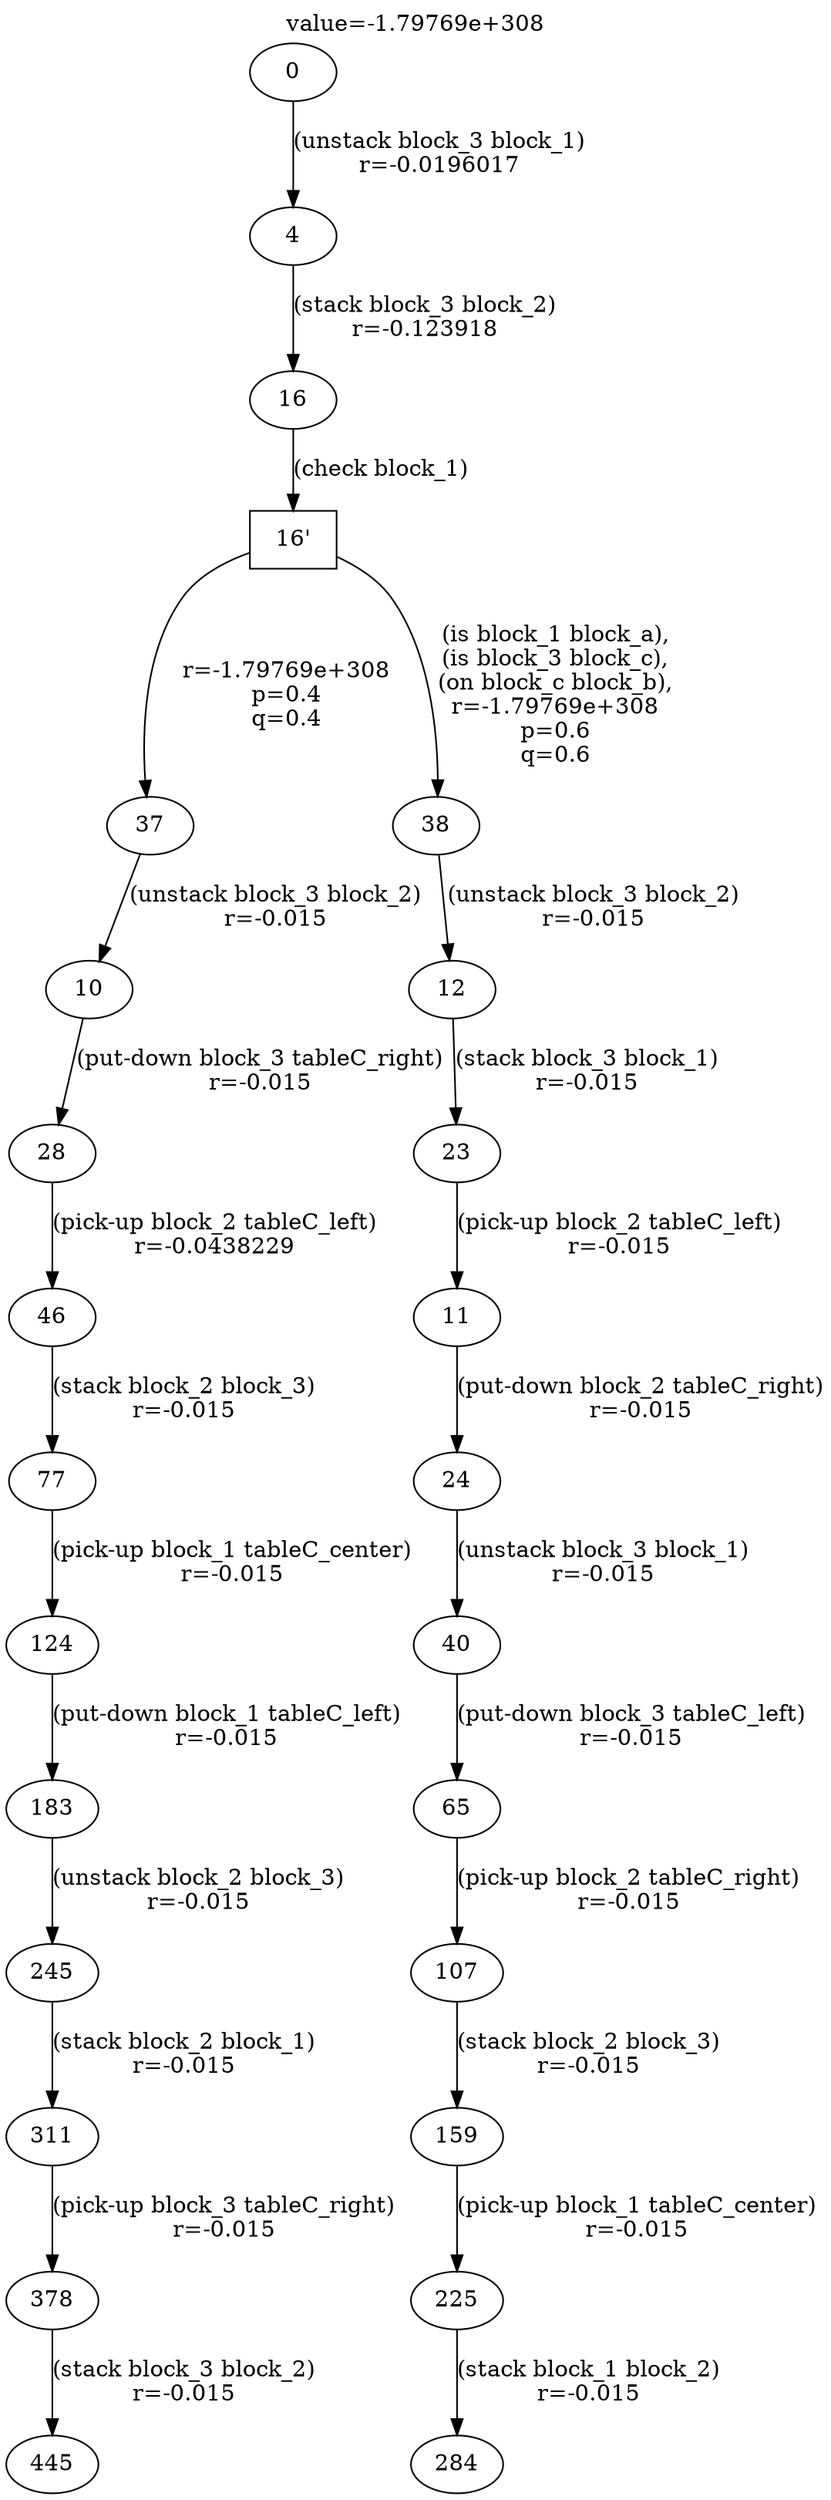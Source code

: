 digraph g{
label="value=-1.79769e+308"
labelloc=top
0->4 [ label="(unstack block_3 block_1)
r=-0.0196017" ];
4->16 [ label="(stack block_3 block_2)
r=-0.123918" ];
"16'" [ shape=box ] ;
16->"16'" [ label="(check block_1)" ];
"16'"->37 [ label="
r=-1.79769e+308
p=0.4
q=0.4" ];
37->10 [ label="(unstack block_3 block_2)
r=-0.015" ];
10->28 [ label="(put-down block_3 tableC_right)
r=-0.015" ];
28->46 [ label="(pick-up block_2 tableC_left)
r=-0.0438229" ];
46->77 [ label="(stack block_2 block_3)
r=-0.015" ];
77->124 [ label="(pick-up block_1 tableC_center)
r=-0.015" ];
124->183 [ label="(put-down block_1 tableC_left)
r=-0.015" ];
183->245 [ label="(unstack block_2 block_3)
r=-0.015" ];
245->311 [ label="(stack block_2 block_1)
r=-0.015" ];
311->378 [ label="(pick-up block_3 tableC_right)
r=-0.015" ];
378->445 [ label="(stack block_3 block_2)
r=-0.015" ];
"16'"->38 [ label="
(is block_1 block_a),
(is block_3 block_c),
(on block_c block_b),
r=-1.79769e+308
p=0.6
q=0.6" ];
38->12 [ label="(unstack block_3 block_2)
r=-0.015" ];
12->23 [ label="(stack block_3 block_1)
r=-0.015" ];
23->11 [ label="(pick-up block_2 tableC_left)
r=-0.015" ];
11->24 [ label="(put-down block_2 tableC_right)
r=-0.015" ];
24->40 [ label="(unstack block_3 block_1)
r=-0.015" ];
40->65 [ label="(put-down block_3 tableC_left)
r=-0.015" ];
65->107 [ label="(pick-up block_2 tableC_right)
r=-0.015" ];
107->159 [ label="(stack block_2 block_3)
r=-0.015" ];
159->225 [ label="(pick-up block_1 tableC_center)
r=-0.015" ];
225->284 [ label="(stack block_1 block_2)
r=-0.015" ];
}

